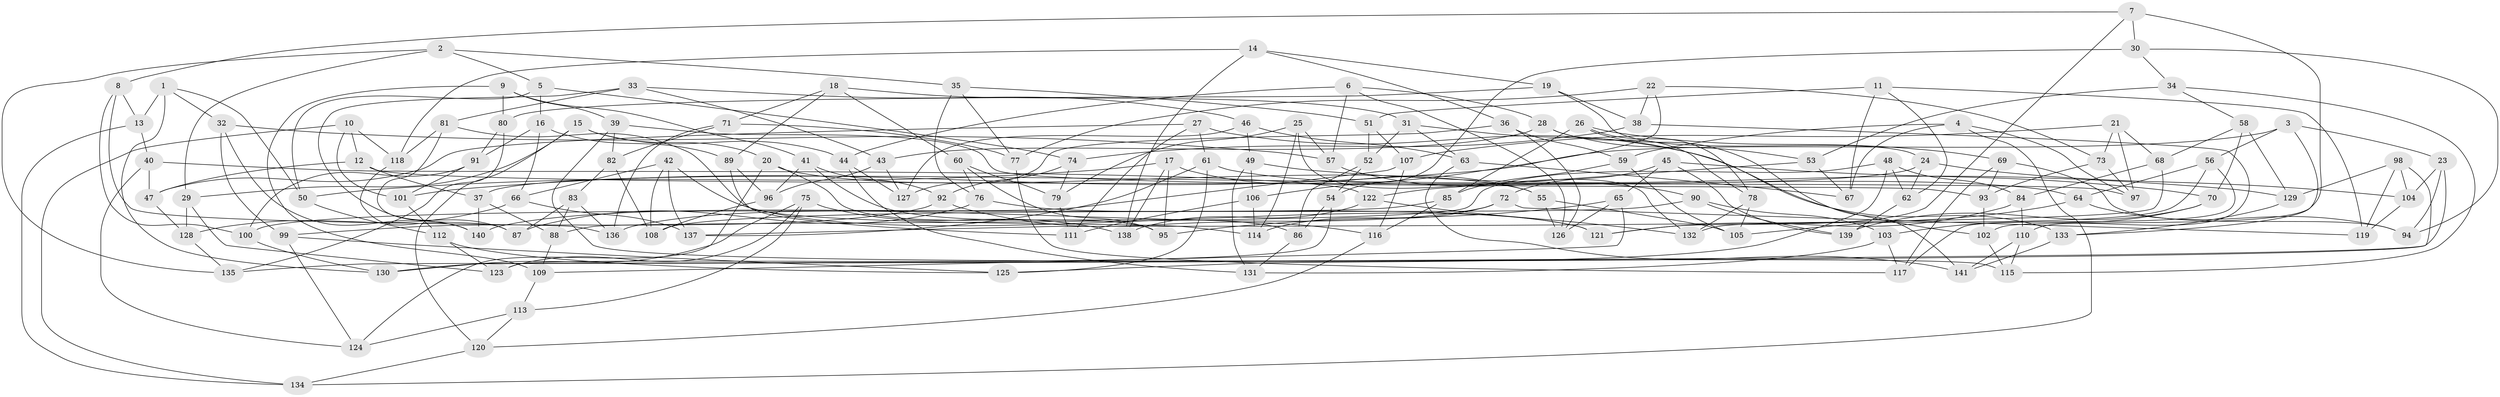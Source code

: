 // Generated by graph-tools (version 1.1) at 2025/26/03/09/25 03:26:55]
// undirected, 141 vertices, 282 edges
graph export_dot {
graph [start="1"]
  node [color=gray90,style=filled];
  1;
  2;
  3;
  4;
  5;
  6;
  7;
  8;
  9;
  10;
  11;
  12;
  13;
  14;
  15;
  16;
  17;
  18;
  19;
  20;
  21;
  22;
  23;
  24;
  25;
  26;
  27;
  28;
  29;
  30;
  31;
  32;
  33;
  34;
  35;
  36;
  37;
  38;
  39;
  40;
  41;
  42;
  43;
  44;
  45;
  46;
  47;
  48;
  49;
  50;
  51;
  52;
  53;
  54;
  55;
  56;
  57;
  58;
  59;
  60;
  61;
  62;
  63;
  64;
  65;
  66;
  67;
  68;
  69;
  70;
  71;
  72;
  73;
  74;
  75;
  76;
  77;
  78;
  79;
  80;
  81;
  82;
  83;
  84;
  85;
  86;
  87;
  88;
  89;
  90;
  91;
  92;
  93;
  94;
  95;
  96;
  97;
  98;
  99;
  100;
  101;
  102;
  103;
  104;
  105;
  106;
  107;
  108;
  109;
  110;
  111;
  112;
  113;
  114;
  115;
  116;
  117;
  118;
  119;
  120;
  121;
  122;
  123;
  124;
  125;
  126;
  127;
  128;
  129;
  130;
  131;
  132;
  133;
  134;
  135;
  136;
  137;
  138;
  139;
  140;
  141;
  1 -- 13;
  1 -- 32;
  1 -- 50;
  1 -- 130;
  2 -- 29;
  2 -- 135;
  2 -- 35;
  2 -- 5;
  3 -- 23;
  3 -- 101;
  3 -- 56;
  3 -- 133;
  4 -- 134;
  4 -- 97;
  4 -- 59;
  4 -- 67;
  5 -- 50;
  5 -- 16;
  5 -- 74;
  6 -- 57;
  6 -- 126;
  6 -- 28;
  6 -- 44;
  7 -- 8;
  7 -- 121;
  7 -- 30;
  7 -- 102;
  8 -- 13;
  8 -- 136;
  8 -- 100;
  9 -- 80;
  9 -- 41;
  9 -- 39;
  9 -- 109;
  10 -- 118;
  10 -- 134;
  10 -- 101;
  10 -- 12;
  11 -- 67;
  11 -- 62;
  11 -- 51;
  11 -- 119;
  12 -- 37;
  12 -- 97;
  12 -- 47;
  13 -- 134;
  13 -- 40;
  14 -- 138;
  14 -- 36;
  14 -- 19;
  14 -- 118;
  15 -- 44;
  15 -- 120;
  15 -- 29;
  15 -- 20;
  16 -- 91;
  16 -- 66;
  16 -- 89;
  17 -- 50;
  17 -- 138;
  17 -- 95;
  17 -- 55;
  18 -- 31;
  18 -- 60;
  18 -- 71;
  18 -- 89;
  19 -- 24;
  19 -- 80;
  19 -- 38;
  20 -- 95;
  20 -- 55;
  20 -- 124;
  21 -- 68;
  21 -- 107;
  21 -- 97;
  21 -- 73;
  22 -- 38;
  22 -- 106;
  22 -- 73;
  22 -- 77;
  23 -- 135;
  23 -- 104;
  23 -- 94;
  24 -- 37;
  24 -- 104;
  24 -- 62;
  25 -- 79;
  25 -- 132;
  25 -- 57;
  25 -- 114;
  26 -- 69;
  26 -- 85;
  26 -- 78;
  26 -- 141;
  27 -- 111;
  27 -- 133;
  27 -- 61;
  27 -- 47;
  28 -- 78;
  28 -- 43;
  28 -- 53;
  29 -- 128;
  29 -- 123;
  30 -- 34;
  30 -- 94;
  30 -- 54;
  31 -- 102;
  31 -- 63;
  31 -- 52;
  32 -- 140;
  32 -- 99;
  32 -- 57;
  33 -- 81;
  33 -- 43;
  33 -- 87;
  33 -- 46;
  34 -- 53;
  34 -- 58;
  34 -- 115;
  35 -- 77;
  35 -- 76;
  35 -- 51;
  36 -- 126;
  36 -- 127;
  36 -- 59;
  37 -- 140;
  37 -- 88;
  38 -- 74;
  38 -- 110;
  39 -- 82;
  39 -- 93;
  39 -- 115;
  40 -- 47;
  40 -- 124;
  40 -- 122;
  41 -- 92;
  41 -- 96;
  41 -- 86;
  42 -- 66;
  42 -- 108;
  42 -- 121;
  42 -- 137;
  43 -- 96;
  43 -- 127;
  44 -- 127;
  44 -- 131;
  45 -- 70;
  45 -- 139;
  45 -- 72;
  45 -- 65;
  46 -- 127;
  46 -- 63;
  46 -- 49;
  47 -- 128;
  48 -- 88;
  48 -- 125;
  48 -- 84;
  48 -- 62;
  49 -- 131;
  49 -- 129;
  49 -- 106;
  50 -- 112;
  51 -- 107;
  51 -- 52;
  52 -- 86;
  52 -- 54;
  53 -- 122;
  53 -- 67;
  54 -- 123;
  54 -- 86;
  55 -- 105;
  55 -- 126;
  56 -- 132;
  56 -- 64;
  56 -- 117;
  57 -- 90;
  58 -- 68;
  58 -- 70;
  58 -- 129;
  59 -- 85;
  59 -- 105;
  60 -- 95;
  60 -- 79;
  60 -- 76;
  61 -- 137;
  61 -- 64;
  61 -- 125;
  62 -- 139;
  63 -- 141;
  63 -- 67;
  64 -- 105;
  64 -- 94;
  65 -- 109;
  65 -- 126;
  65 -- 95;
  66 -- 128;
  66 -- 137;
  68 -- 84;
  68 -- 137;
  69 -- 94;
  69 -- 93;
  69 -- 117;
  70 -- 139;
  70 -- 103;
  71 -- 136;
  71 -- 77;
  71 -- 82;
  72 -- 119;
  72 -- 114;
  72 -- 136;
  73 -- 97;
  73 -- 93;
  74 -- 79;
  74 -- 92;
  75 -- 138;
  75 -- 113;
  75 -- 130;
  75 -- 123;
  76 -- 121;
  76 -- 87;
  77 -- 117;
  78 -- 132;
  78 -- 105;
  79 -- 111;
  80 -- 135;
  80 -- 91;
  81 -- 87;
  81 -- 114;
  81 -- 118;
  82 -- 108;
  82 -- 83;
  83 -- 136;
  83 -- 87;
  83 -- 88;
  84 -- 110;
  84 -- 121;
  85 -- 116;
  85 -- 100;
  86 -- 131;
  88 -- 109;
  89 -- 96;
  89 -- 111;
  90 -- 108;
  90 -- 103;
  90 -- 139;
  91 -- 100;
  91 -- 101;
  92 -- 116;
  92 -- 99;
  93 -- 102;
  96 -- 108;
  98 -- 104;
  98 -- 119;
  98 -- 130;
  98 -- 129;
  99 -- 125;
  99 -- 124;
  100 -- 130;
  101 -- 112;
  102 -- 115;
  103 -- 117;
  103 -- 131;
  104 -- 119;
  106 -- 111;
  106 -- 114;
  107 -- 116;
  107 -- 140;
  109 -- 113;
  110 -- 115;
  110 -- 141;
  112 -- 125;
  112 -- 123;
  113 -- 120;
  113 -- 124;
  116 -- 120;
  118 -- 140;
  120 -- 134;
  122 -- 132;
  122 -- 138;
  128 -- 135;
  129 -- 133;
  133 -- 141;
}
